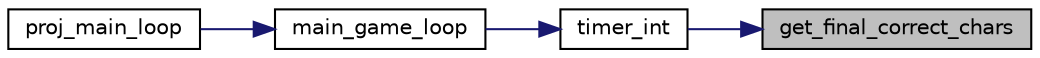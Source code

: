 digraph "get_final_correct_chars"
{
 // LATEX_PDF_SIZE
  edge [fontname="Helvetica",fontsize="10",labelfontname="Helvetica",labelfontsize="10"];
  node [fontname="Helvetica",fontsize="10",shape=record];
  rankdir="RL";
  Node1 [label="get_final_correct_chars",height=0.2,width=0.4,color="black", fillcolor="grey75", style="filled", fontcolor="black",tooltip="Gets the total number of characters typed correctly by the player."];
  Node1 -> Node2 [dir="back",color="midnightblue",fontsize="10",style="solid",fontname="Helvetica"];
  Node2 [label="timer_int",height=0.2,width=0.4,color="black", fillcolor="white", style="filled",URL="$manager_8c.html#a9df05b246940004343097316105b03b0",tooltip="Timer interrupt handler. This function defines how timer interrupts are handled, depending on the cur..."];
  Node2 -> Node3 [dir="back",color="midnightblue",fontsize="10",style="solid",fontname="Helvetica"];
  Node3 [label="main_game_loop",height=0.2,width=0.4,color="black", fillcolor="white", style="filled",URL="$manager_8c.html#abfa3e0325d0e3c711d629d90574a80fc",tooltip="Function that handles the main game loop. This function handles the interrupts appropriately."];
  Node3 -> Node4 [dir="back",color="midnightblue",fontsize="10",style="solid",fontname="Helvetica"];
  Node4 [label="proj_main_loop",height=0.2,width=0.4,color="black", fillcolor="white", style="filled",URL="$proj_8c.html#ad290208c74ef25eb347d1d96a390cd66",tooltip=" "];
}

